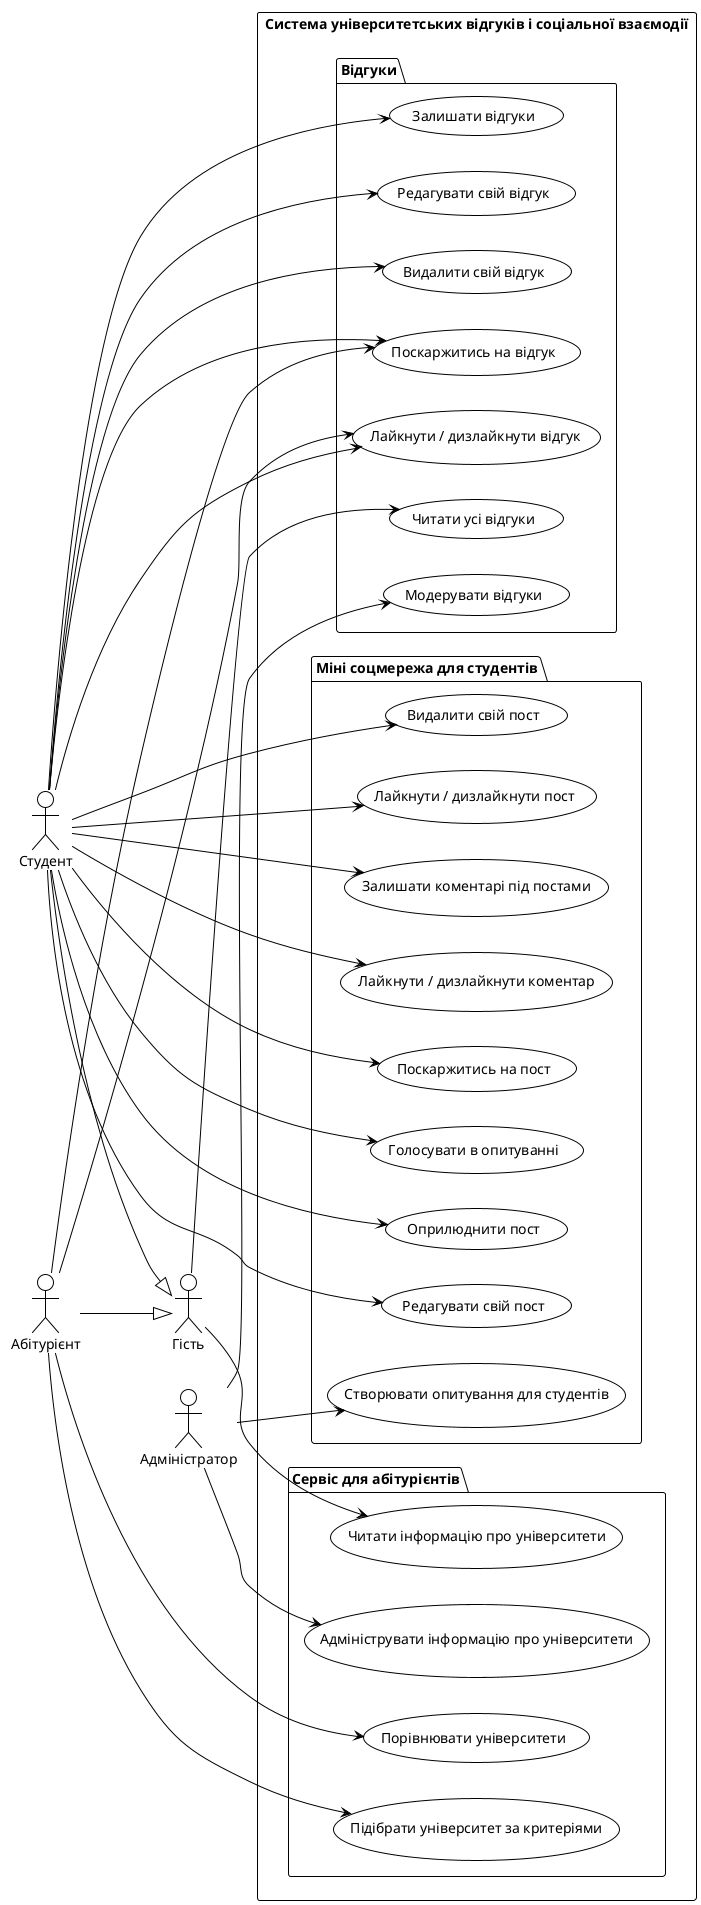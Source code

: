 @startuml
!theme plain
left to right direction

actor "Гість" as guest
actor "Студент" as student
actor "Абітурієнт" as applicant
actor "Адміністратор" as admin

applicant --|> guest
student --|> guest

rectangle "Система університетських відгуків і соціальної взаємодії" {

    package "Відгуки" {
        usecase "Читати усі відгуки" as readReviews
        usecase "Залишати відгуки" as createReview
        usecase "Редагувати свій відгук" as editReview
        usecase "Видалити свій відгук" as deleteReview
        usecase "Лайкнути / дизлайкнути відгук" as rateReview
        usecase "Поскаржитись на відгук" as reportReview
        usecase "Модерувати відгуки" as moderateReviews
    }

    package "Міні соцмережа для студентів" {
        usecase "Оприлюднити пост" as createPost
        usecase "Редагувати свій пост" as editPost
        usecase "Видалити свій пост" as deletePost
        usecase "Лайкнути / дизлайкнути пост" as ratePost
        usecase "Залишати коментарі під постами" as createComment
        usecase "Лайкнути / дизлайкнути коментар" as rateComment
        usecase "Поскаржитись на пост" as reportPost
        usecase "Створювати опитування для студентів" as createPoll
        usecase "Голосувати в опитуванні" as vote
    }

    package "Сервіс для абітурієнтів" {
        usecase "Читати інформацію про університети" as readUniversities
        usecase "Порівнювати університети" as compareEntities
        usecase "Підібрати університет за критеріями" as getUniversityRecommendations
        usecase "Адмініструвати інформацію про університети" as moderateUniversityInfo
    }
}

guest --> readReviews
student --> createReview
student --> editReview
student --> deleteReview
applicant --> rateReview
student --> rateReview
admin --> moderateReviews
student --> reportReview
applicant --> reportReview

student --> createPost
student --> editPost
student --> deletePost
student --> createComment
student --> vote
student --> rateComment
student --> ratePost
student --> reportPost
admin --> createPoll

guest --> readUniversities
applicant --> compareEntities
applicant --> getUniversityRecommendations
admin --> moderateUniversityInfo

@enduml

